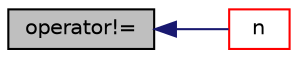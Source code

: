 digraph "operator!="
{
  bgcolor="transparent";
  edge [fontname="Helvetica",fontsize="10",labelfontname="Helvetica",labelfontsize="10"];
  node [fontname="Helvetica",fontsize="10",shape=record];
  rankdir="LR";
  Node2508 [label="operator!=",height=0.2,width=0.4,color="black", fillcolor="grey75", style="filled", fontcolor="black"];
  Node2508 -> Node2509 [dir="back",color="midnightblue",fontsize="10",style="solid",fontname="Helvetica"];
  Node2509 [label="n",height=0.2,width=0.4,color="red",URL="$a22233.html#ab24331228025b2f3342513002540803b"];
}
